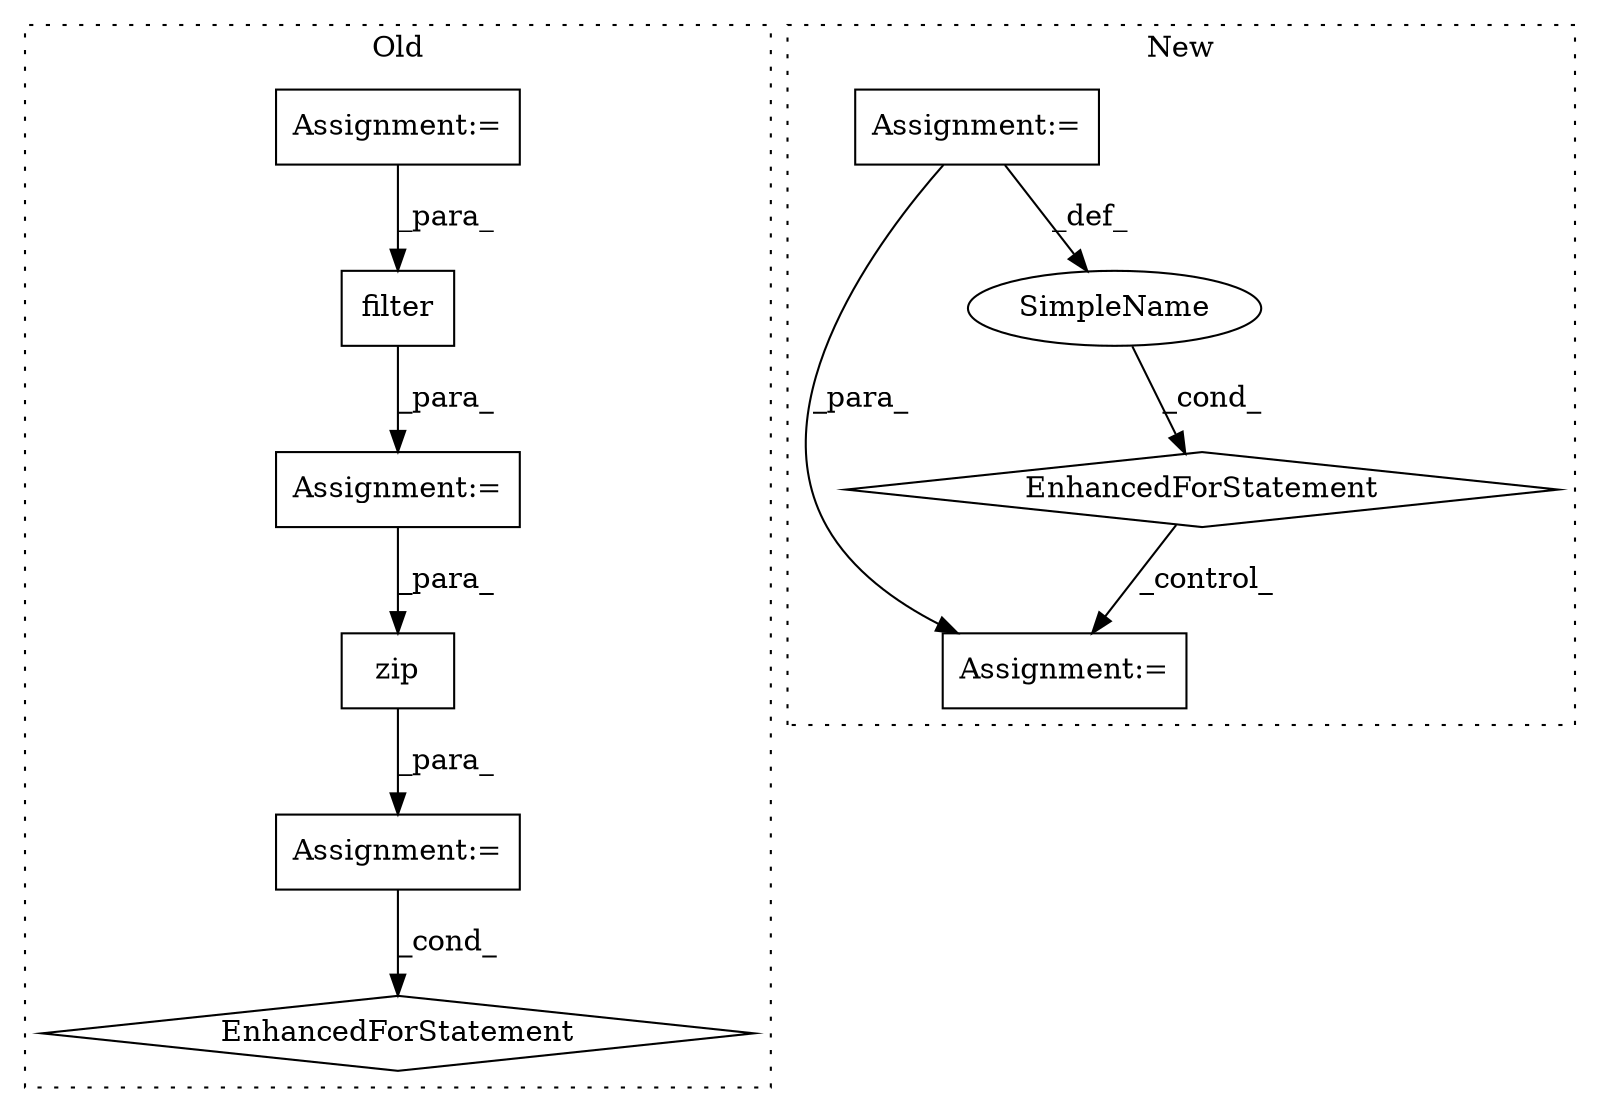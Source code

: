digraph G {
subgraph cluster0 {
1 [label="filter" a="32" s="9443,9510" l="7,1" shape="box"];
4 [label="Assignment:=" a="7" s="9522,9697" l="95,2" shape="box"];
5 [label="Assignment:=" a="7" s="9435" l="1" shape="box"];
8 [label="Assignment:=" a="7" s="7519" l="10" shape="box"];
9 [label="EnhancedForStatement" a="70" s="9522,9697" l="95,2" shape="diamond"];
10 [label="zip" a="32" s="9654,9696" l="4,1" shape="box"];
label = "Old";
style="dotted";
}
subgraph cluster1 {
2 [label="EnhancedForStatement" a="70" s="14145,14239" l="61,2" shape="diamond"];
3 [label="Assignment:=" a="7" s="14145,14239" l="61,2" shape="box"];
6 [label="Assignment:=" a="7" s="14262" l="1" shape="box"];
7 [label="SimpleName" a="42" s="14210" l="12" shape="ellipse"];
label = "New";
style="dotted";
}
1 -> 5 [label="_para_"];
2 -> 6 [label="_control_"];
3 -> 7 [label="_def_"];
3 -> 6 [label="_para_"];
4 -> 9 [label="_cond_"];
5 -> 10 [label="_para_"];
7 -> 2 [label="_cond_"];
8 -> 1 [label="_para_"];
10 -> 4 [label="_para_"];
}